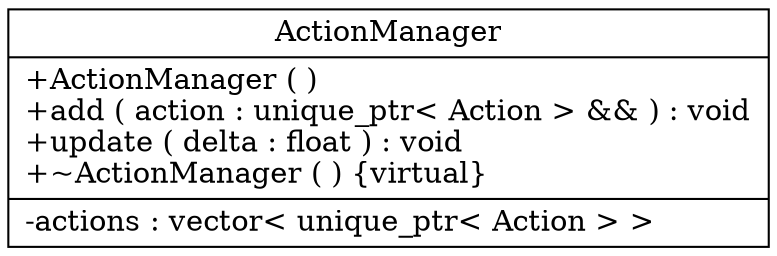 digraph ActionManager
{
graph [ rankdir="RL" ]
"d7/d7b/class_action_manager" [ label="ActionManager\n|+ActionManager (  )\l+add ( action : unique_ptr\< Action \> && ) : void\l+update ( delta : float ) : void\l+~ActionManager (  ) \{virtual\}\l|-actions : vector\< unique_ptr\< Action \> \>\l" shape="record" ]
}